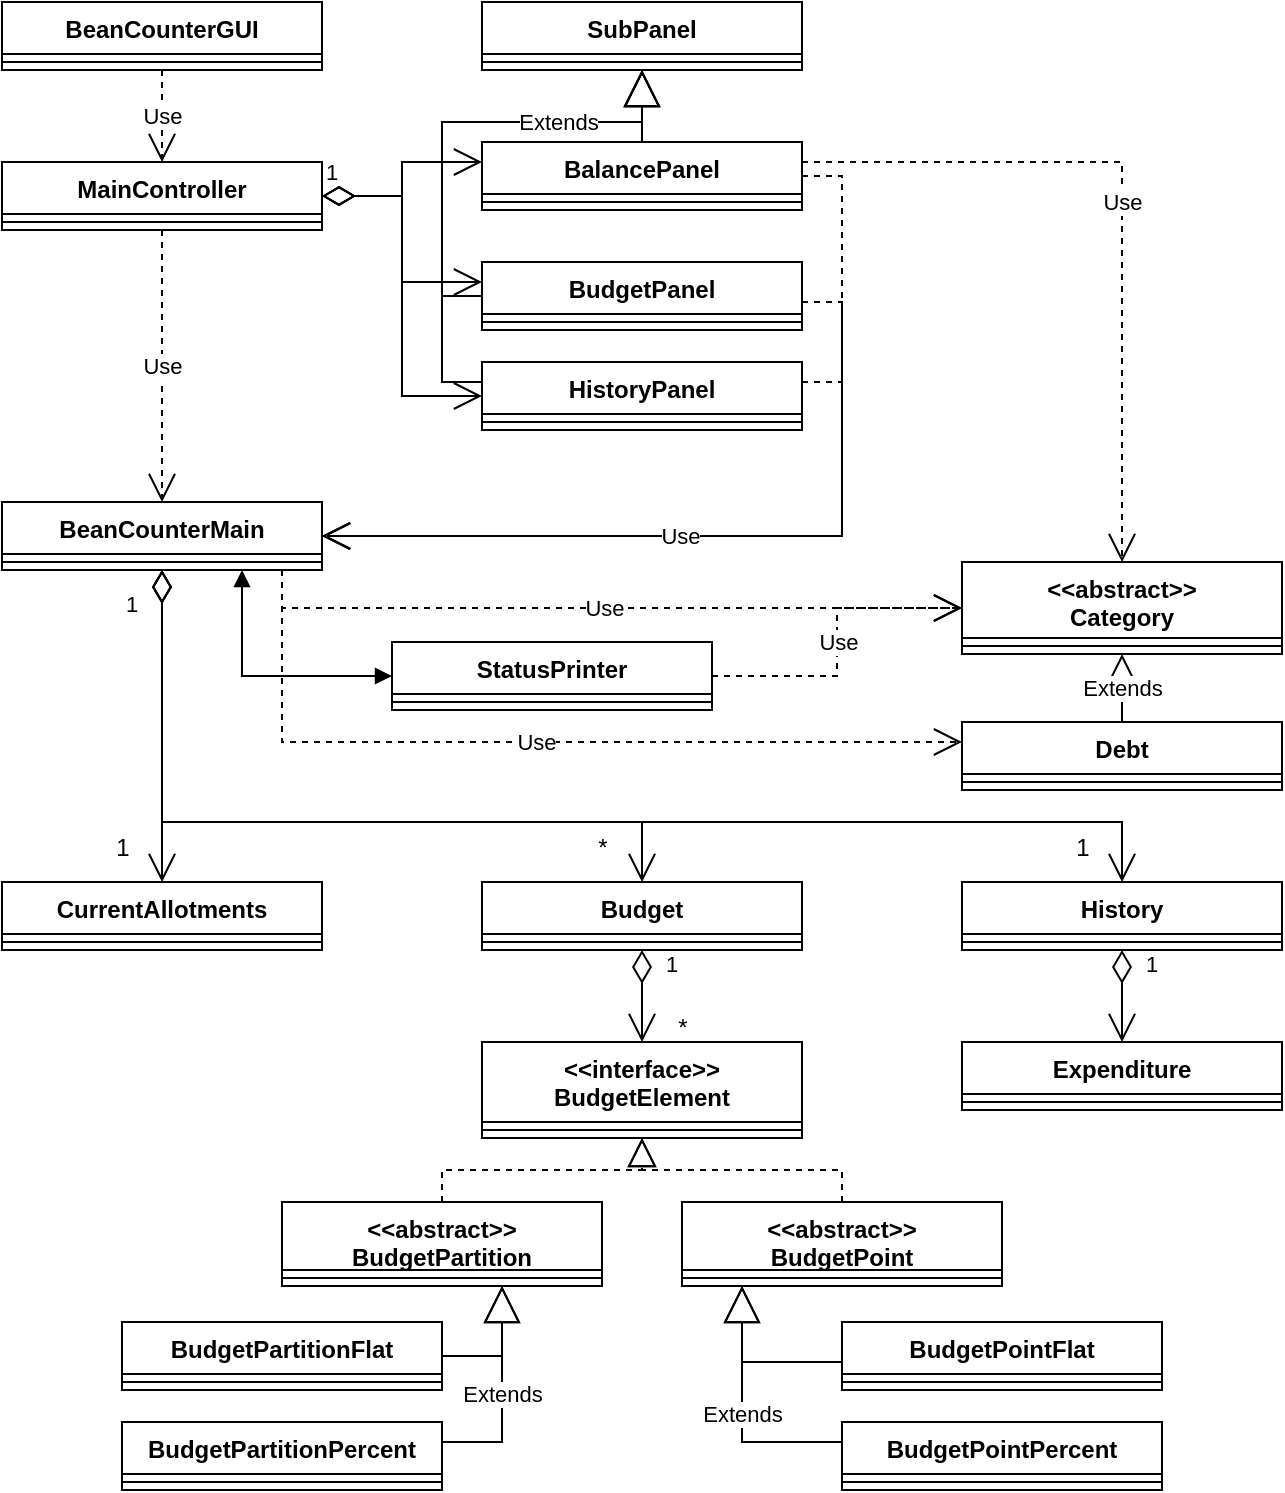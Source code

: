 <mxfile version="27.0.2">
  <diagram id="C5RBs43oDa-KdzZeNtuy" name="Page-1">
    <mxGraphModel dx="708" dy="489" grid="1" gridSize="10" guides="1" tooltips="1" connect="1" arrows="1" fold="1" page="1" pageScale="1" pageWidth="827" pageHeight="1169" math="0" shadow="0">
      <root>
        <mxCell id="WIyWlLk6GJQsqaUBKTNV-0" />
        <mxCell id="WIyWlLk6GJQsqaUBKTNV-1" parent="WIyWlLk6GJQsqaUBKTNV-0" />
        <mxCell id="CaW2SpWA9PwHgz2EBgl_-0" value="BeanCounterGUI" style="swimlane;fontStyle=1;align=center;verticalAlign=top;childLayout=stackLayout;horizontal=1;startSize=26;horizontalStack=0;resizeParent=1;resizeParentMax=0;resizeLast=0;collapsible=1;marginBottom=0;whiteSpace=wrap;html=1;" parent="WIyWlLk6GJQsqaUBKTNV-1" vertex="1">
          <mxGeometry x="40" y="40" width="160" height="34" as="geometry" />
        </mxCell>
        <mxCell id="CaW2SpWA9PwHgz2EBgl_-2" value="" style="line;strokeWidth=1;fillColor=none;align=left;verticalAlign=middle;spacingTop=-1;spacingLeft=3;spacingRight=3;rotatable=0;labelPosition=right;points=[];portConstraint=eastwest;strokeColor=inherit;" parent="CaW2SpWA9PwHgz2EBgl_-0" vertex="1">
          <mxGeometry y="26" width="160" height="8" as="geometry" />
        </mxCell>
        <mxCell id="CaW2SpWA9PwHgz2EBgl_-4" value="MainController" style="swimlane;fontStyle=1;align=center;verticalAlign=top;childLayout=stackLayout;horizontal=1;startSize=26;horizontalStack=0;resizeParent=1;resizeParentMax=0;resizeLast=0;collapsible=1;marginBottom=0;whiteSpace=wrap;html=1;" parent="WIyWlLk6GJQsqaUBKTNV-1" vertex="1">
          <mxGeometry x="40" y="120" width="160" height="34" as="geometry" />
        </mxCell>
        <mxCell id="CaW2SpWA9PwHgz2EBgl_-5" value="" style="line;strokeWidth=1;fillColor=none;align=left;verticalAlign=middle;spacingTop=-1;spacingLeft=3;spacingRight=3;rotatable=0;labelPosition=right;points=[];portConstraint=eastwest;strokeColor=inherit;" parent="CaW2SpWA9PwHgz2EBgl_-4" vertex="1">
          <mxGeometry y="26" width="160" height="8" as="geometry" />
        </mxCell>
        <mxCell id="CaW2SpWA9PwHgz2EBgl_-6" value="BalancePanel" style="swimlane;fontStyle=1;align=center;verticalAlign=top;childLayout=stackLayout;horizontal=1;startSize=26;horizontalStack=0;resizeParent=1;resizeParentMax=0;resizeLast=0;collapsible=1;marginBottom=0;whiteSpace=wrap;html=1;" parent="WIyWlLk6GJQsqaUBKTNV-1" vertex="1">
          <mxGeometry x="280" y="110" width="160" height="34" as="geometry" />
        </mxCell>
        <mxCell id="CaW2SpWA9PwHgz2EBgl_-7" value="" style="line;strokeWidth=1;fillColor=none;align=left;verticalAlign=middle;spacingTop=-1;spacingLeft=3;spacingRight=3;rotatable=0;labelPosition=right;points=[];portConstraint=eastwest;strokeColor=inherit;" parent="CaW2SpWA9PwHgz2EBgl_-6" vertex="1">
          <mxGeometry y="26" width="160" height="8" as="geometry" />
        </mxCell>
        <mxCell id="CaW2SpWA9PwHgz2EBgl_-8" value="BudgetPanel" style="swimlane;fontStyle=1;align=center;verticalAlign=top;childLayout=stackLayout;horizontal=1;startSize=26;horizontalStack=0;resizeParent=1;resizeParentMax=0;resizeLast=0;collapsible=1;marginBottom=0;whiteSpace=wrap;html=1;" parent="WIyWlLk6GJQsqaUBKTNV-1" vertex="1">
          <mxGeometry x="280" y="170" width="160" height="34" as="geometry" />
        </mxCell>
        <mxCell id="CaW2SpWA9PwHgz2EBgl_-9" value="" style="line;strokeWidth=1;fillColor=none;align=left;verticalAlign=middle;spacingTop=-1;spacingLeft=3;spacingRight=3;rotatable=0;labelPosition=right;points=[];portConstraint=eastwest;strokeColor=inherit;" parent="CaW2SpWA9PwHgz2EBgl_-8" vertex="1">
          <mxGeometry y="26" width="160" height="8" as="geometry" />
        </mxCell>
        <mxCell id="CaW2SpWA9PwHgz2EBgl_-10" value="HistoryPanel" style="swimlane;fontStyle=1;align=center;verticalAlign=top;childLayout=stackLayout;horizontal=1;startSize=26;horizontalStack=0;resizeParent=1;resizeParentMax=0;resizeLast=0;collapsible=1;marginBottom=0;whiteSpace=wrap;html=1;" parent="WIyWlLk6GJQsqaUBKTNV-1" vertex="1">
          <mxGeometry x="280" y="220" width="160" height="34" as="geometry" />
        </mxCell>
        <mxCell id="CaW2SpWA9PwHgz2EBgl_-11" value="" style="line;strokeWidth=1;fillColor=none;align=left;verticalAlign=middle;spacingTop=-1;spacingLeft=3;spacingRight=3;rotatable=0;labelPosition=right;points=[];portConstraint=eastwest;strokeColor=inherit;" parent="CaW2SpWA9PwHgz2EBgl_-10" vertex="1">
          <mxGeometry y="26" width="160" height="8" as="geometry" />
        </mxCell>
        <mxCell id="CaW2SpWA9PwHgz2EBgl_-12" value="SubPanel" style="swimlane;fontStyle=1;align=center;verticalAlign=top;childLayout=stackLayout;horizontal=1;startSize=26;horizontalStack=0;resizeParent=1;resizeParentMax=0;resizeLast=0;collapsible=1;marginBottom=0;whiteSpace=wrap;html=1;" parent="WIyWlLk6GJQsqaUBKTNV-1" vertex="1">
          <mxGeometry x="280" y="40" width="160" height="34" as="geometry" />
        </mxCell>
        <mxCell id="CaW2SpWA9PwHgz2EBgl_-13" value="" style="line;strokeWidth=1;fillColor=none;align=left;verticalAlign=middle;spacingTop=-1;spacingLeft=3;spacingRight=3;rotatable=0;labelPosition=right;points=[];portConstraint=eastwest;strokeColor=inherit;" parent="CaW2SpWA9PwHgz2EBgl_-12" vertex="1">
          <mxGeometry y="26" width="160" height="8" as="geometry" />
        </mxCell>
        <mxCell id="CaW2SpWA9PwHgz2EBgl_-14" value="" style="endArrow=block;endSize=16;endFill=0;html=1;rounded=0;edgeStyle=orthogonalEdgeStyle;" parent="WIyWlLk6GJQsqaUBKTNV-1" source="CaW2SpWA9PwHgz2EBgl_-6" target="CaW2SpWA9PwHgz2EBgl_-12" edge="1">
          <mxGeometry width="160" relative="1" as="geometry">
            <mxPoint x="230" y="200" as="sourcePoint" />
            <mxPoint x="390" y="200" as="targetPoint" />
          </mxGeometry>
        </mxCell>
        <mxCell id="CaW2SpWA9PwHgz2EBgl_-16" value="" style="endArrow=block;endSize=16;endFill=0;html=1;rounded=0;edgeStyle=orthogonalEdgeStyle;" parent="WIyWlLk6GJQsqaUBKTNV-1" source="CaW2SpWA9PwHgz2EBgl_-8" target="CaW2SpWA9PwHgz2EBgl_-12" edge="1">
          <mxGeometry width="160" relative="1" as="geometry">
            <mxPoint x="380" y="130" as="sourcePoint" />
            <mxPoint x="380" y="94" as="targetPoint" />
            <Array as="points">
              <mxPoint x="260" y="187" />
              <mxPoint x="260" y="100" />
              <mxPoint x="360" y="100" />
            </Array>
          </mxGeometry>
        </mxCell>
        <mxCell id="CaW2SpWA9PwHgz2EBgl_-17" value="Extends" style="endArrow=block;endSize=16;endFill=0;html=1;rounded=0;edgeStyle=orthogonalEdgeStyle;" parent="WIyWlLk6GJQsqaUBKTNV-1" source="CaW2SpWA9PwHgz2EBgl_-10" target="CaW2SpWA9PwHgz2EBgl_-12" edge="1">
          <mxGeometry x="0.502" width="160" relative="1" as="geometry">
            <mxPoint x="290" y="197" as="sourcePoint" />
            <mxPoint x="290" y="67" as="targetPoint" />
            <Array as="points">
              <mxPoint x="260" y="230" />
              <mxPoint x="260" y="100" />
              <mxPoint x="360" y="100" />
            </Array>
            <mxPoint as="offset" />
          </mxGeometry>
        </mxCell>
        <mxCell id="CaW2SpWA9PwHgz2EBgl_-18" value="1" style="endArrow=open;html=1;endSize=12;startArrow=diamondThin;startSize=14;startFill=0;edgeStyle=orthogonalEdgeStyle;align=left;verticalAlign=bottom;rounded=0;" parent="WIyWlLk6GJQsqaUBKTNV-1" source="CaW2SpWA9PwHgz2EBgl_-4" target="CaW2SpWA9PwHgz2EBgl_-6" edge="1">
          <mxGeometry x="-1" y="3" relative="1" as="geometry">
            <mxPoint x="230" y="200" as="sourcePoint" />
            <mxPoint x="390" y="200" as="targetPoint" />
            <Array as="points">
              <mxPoint x="240" y="137" />
              <mxPoint x="240" y="120" />
            </Array>
          </mxGeometry>
        </mxCell>
        <mxCell id="CaW2SpWA9PwHgz2EBgl_-19" value="1" style="endArrow=open;html=1;endSize=12;startArrow=diamondThin;startSize=14;startFill=0;edgeStyle=orthogonalEdgeStyle;align=left;verticalAlign=bottom;rounded=0;" parent="WIyWlLk6GJQsqaUBKTNV-1" source="CaW2SpWA9PwHgz2EBgl_-4" target="CaW2SpWA9PwHgz2EBgl_-8" edge="1">
          <mxGeometry x="-1" y="3" relative="1" as="geometry">
            <mxPoint x="210" y="147" as="sourcePoint" />
            <mxPoint x="290" y="67" as="targetPoint" />
            <Array as="points">
              <mxPoint x="240" y="137" />
              <mxPoint x="240" y="180" />
            </Array>
          </mxGeometry>
        </mxCell>
        <mxCell id="CaW2SpWA9PwHgz2EBgl_-21" value="1" style="endArrow=open;html=1;endSize=12;startArrow=diamondThin;startSize=14;startFill=0;edgeStyle=orthogonalEdgeStyle;align=left;verticalAlign=bottom;rounded=0;" parent="WIyWlLk6GJQsqaUBKTNV-1" source="CaW2SpWA9PwHgz2EBgl_-4" target="CaW2SpWA9PwHgz2EBgl_-10" edge="1">
          <mxGeometry x="-1" y="3" relative="1" as="geometry">
            <mxPoint x="140" y="300" as="sourcePoint" />
            <mxPoint x="220" y="220" as="targetPoint" />
            <Array as="points">
              <mxPoint x="240" y="137" />
              <mxPoint x="240" y="237" />
            </Array>
          </mxGeometry>
        </mxCell>
        <mxCell id="CaW2SpWA9PwHgz2EBgl_-22" value="BeanCounterMain" style="swimlane;fontStyle=1;align=center;verticalAlign=top;childLayout=stackLayout;horizontal=1;startSize=26;horizontalStack=0;resizeParent=1;resizeParentMax=0;resizeLast=0;collapsible=1;marginBottom=0;whiteSpace=wrap;html=1;" parent="WIyWlLk6GJQsqaUBKTNV-1" vertex="1">
          <mxGeometry x="40" y="290" width="160" height="34" as="geometry" />
        </mxCell>
        <mxCell id="CaW2SpWA9PwHgz2EBgl_-23" value="" style="line;strokeWidth=1;fillColor=none;align=left;verticalAlign=middle;spacingTop=-1;spacingLeft=3;spacingRight=3;rotatable=0;labelPosition=right;points=[];portConstraint=eastwest;strokeColor=inherit;" parent="CaW2SpWA9PwHgz2EBgl_-22" vertex="1">
          <mxGeometry y="26" width="160" height="8" as="geometry" />
        </mxCell>
        <mxCell id="CaW2SpWA9PwHgz2EBgl_-24" value="Use" style="endArrow=open;endSize=12;dashed=1;html=1;rounded=0;" parent="WIyWlLk6GJQsqaUBKTNV-1" source="CaW2SpWA9PwHgz2EBgl_-4" target="CaW2SpWA9PwHgz2EBgl_-22" edge="1">
          <mxGeometry width="160" relative="1" as="geometry">
            <mxPoint x="230" y="270" as="sourcePoint" />
            <mxPoint x="390" y="270" as="targetPoint" />
          </mxGeometry>
        </mxCell>
        <mxCell id="CaW2SpWA9PwHgz2EBgl_-25" value="" style="endArrow=open;endSize=12;dashed=1;html=1;rounded=0;edgeStyle=orthogonalEdgeStyle;" parent="WIyWlLk6GJQsqaUBKTNV-1" source="CaW2SpWA9PwHgz2EBgl_-8" target="CaW2SpWA9PwHgz2EBgl_-22" edge="1">
          <mxGeometry width="160" relative="1" as="geometry">
            <mxPoint x="130" y="164" as="sourcePoint" />
            <mxPoint x="130" y="300" as="targetPoint" />
            <Array as="points">
              <mxPoint x="460" y="190" />
              <mxPoint x="460" y="307" />
            </Array>
          </mxGeometry>
        </mxCell>
        <mxCell id="CaW2SpWA9PwHgz2EBgl_-26" value="" style="endArrow=open;endSize=12;dashed=1;html=1;rounded=0;edgeStyle=orthogonalEdgeStyle;" parent="WIyWlLk6GJQsqaUBKTNV-1" source="CaW2SpWA9PwHgz2EBgl_-6" target="CaW2SpWA9PwHgz2EBgl_-22" edge="1">
          <mxGeometry width="160" relative="1" as="geometry">
            <mxPoint x="450" y="67" as="sourcePoint" />
            <mxPoint x="210" y="317" as="targetPoint" />
            <Array as="points">
              <mxPoint x="460" y="127" />
              <mxPoint x="460" y="307" />
            </Array>
          </mxGeometry>
        </mxCell>
        <mxCell id="CaW2SpWA9PwHgz2EBgl_-28" value="Use" style="endArrow=open;endSize=12;dashed=1;html=1;rounded=0;edgeStyle=orthogonalEdgeStyle;" parent="WIyWlLk6GJQsqaUBKTNV-1" source="CaW2SpWA9PwHgz2EBgl_-10" target="CaW2SpWA9PwHgz2EBgl_-22" edge="1">
          <mxGeometry width="160" relative="1" as="geometry">
            <mxPoint x="460" y="77" as="sourcePoint" />
            <mxPoint x="220" y="327" as="targetPoint" />
            <Array as="points">
              <mxPoint x="460" y="230" />
              <mxPoint x="460" y="307" />
            </Array>
          </mxGeometry>
        </mxCell>
        <mxCell id="CaW2SpWA9PwHgz2EBgl_-31" value="Use" style="endArrow=open;endSize=12;dashed=1;html=1;rounded=0;" parent="WIyWlLk6GJQsqaUBKTNV-1" source="CaW2SpWA9PwHgz2EBgl_-0" target="CaW2SpWA9PwHgz2EBgl_-4" edge="1">
          <mxGeometry width="160" relative="1" as="geometry">
            <mxPoint x="130" y="164" as="sourcePoint" />
            <mxPoint x="130" y="300" as="targetPoint" />
          </mxGeometry>
        </mxCell>
        <mxCell id="BozGmptZvEDiamx5jsZJ-0" value="&lt;div&gt;&amp;lt;&amp;lt;abstract&amp;gt;&amp;gt;&lt;/div&gt;Category" style="swimlane;fontStyle=1;align=center;verticalAlign=top;childLayout=stackLayout;horizontal=1;startSize=38;horizontalStack=0;resizeParent=1;resizeParentMax=0;resizeLast=0;collapsible=1;marginBottom=0;whiteSpace=wrap;html=1;" parent="WIyWlLk6GJQsqaUBKTNV-1" vertex="1">
          <mxGeometry x="520" y="320" width="160" height="46" as="geometry" />
        </mxCell>
        <mxCell id="BozGmptZvEDiamx5jsZJ-1" value="" style="line;strokeWidth=1;fillColor=none;align=left;verticalAlign=middle;spacingTop=-1;spacingLeft=3;spacingRight=3;rotatable=0;labelPosition=right;points=[];portConstraint=eastwest;strokeColor=inherit;" parent="BozGmptZvEDiamx5jsZJ-0" vertex="1">
          <mxGeometry y="38" width="160" height="8" as="geometry" />
        </mxCell>
        <mxCell id="BozGmptZvEDiamx5jsZJ-2" value="Budget" style="swimlane;fontStyle=1;align=center;verticalAlign=top;childLayout=stackLayout;horizontal=1;startSize=26;horizontalStack=0;resizeParent=1;resizeParentMax=0;resizeLast=0;collapsible=1;marginBottom=0;whiteSpace=wrap;html=1;" parent="WIyWlLk6GJQsqaUBKTNV-1" vertex="1">
          <mxGeometry x="280" y="480" width="160" height="34" as="geometry" />
        </mxCell>
        <mxCell id="BozGmptZvEDiamx5jsZJ-3" value="" style="line;strokeWidth=1;fillColor=none;align=left;verticalAlign=middle;spacingTop=-1;spacingLeft=3;spacingRight=3;rotatable=0;labelPosition=right;points=[];portConstraint=eastwest;strokeColor=inherit;" parent="BozGmptZvEDiamx5jsZJ-2" vertex="1">
          <mxGeometry y="26" width="160" height="8" as="geometry" />
        </mxCell>
        <mxCell id="BozGmptZvEDiamx5jsZJ-4" value="History" style="swimlane;fontStyle=1;align=center;verticalAlign=top;childLayout=stackLayout;horizontal=1;startSize=26;horizontalStack=0;resizeParent=1;resizeParentMax=0;resizeLast=0;collapsible=1;marginBottom=0;whiteSpace=wrap;html=1;" parent="WIyWlLk6GJQsqaUBKTNV-1" vertex="1">
          <mxGeometry x="520" y="480" width="160" height="34" as="geometry" />
        </mxCell>
        <mxCell id="BozGmptZvEDiamx5jsZJ-5" value="" style="line;strokeWidth=1;fillColor=none;align=left;verticalAlign=middle;spacingTop=-1;spacingLeft=3;spacingRight=3;rotatable=0;labelPosition=right;points=[];portConstraint=eastwest;strokeColor=inherit;" parent="BozGmptZvEDiamx5jsZJ-4" vertex="1">
          <mxGeometry y="26" width="160" height="8" as="geometry" />
        </mxCell>
        <mxCell id="BozGmptZvEDiamx5jsZJ-6" value="CurrentAllotments" style="swimlane;fontStyle=1;align=center;verticalAlign=top;childLayout=stackLayout;horizontal=1;startSize=26;horizontalStack=0;resizeParent=1;resizeParentMax=0;resizeLast=0;collapsible=1;marginBottom=0;whiteSpace=wrap;html=1;" parent="WIyWlLk6GJQsqaUBKTNV-1" vertex="1">
          <mxGeometry x="40" y="480" width="160" height="34" as="geometry" />
        </mxCell>
        <mxCell id="BozGmptZvEDiamx5jsZJ-7" value="" style="line;strokeWidth=1;fillColor=none;align=left;verticalAlign=middle;spacingTop=-1;spacingLeft=3;spacingRight=3;rotatable=0;labelPosition=right;points=[];portConstraint=eastwest;strokeColor=inherit;" parent="BozGmptZvEDiamx5jsZJ-6" vertex="1">
          <mxGeometry y="26" width="160" height="8" as="geometry" />
        </mxCell>
        <mxCell id="BozGmptZvEDiamx5jsZJ-8" value="Debt" style="swimlane;fontStyle=1;align=center;verticalAlign=top;childLayout=stackLayout;horizontal=1;startSize=26;horizontalStack=0;resizeParent=1;resizeParentMax=0;resizeLast=0;collapsible=1;marginBottom=0;whiteSpace=wrap;html=1;" parent="WIyWlLk6GJQsqaUBKTNV-1" vertex="1">
          <mxGeometry x="520" y="400" width="160" height="34" as="geometry" />
        </mxCell>
        <mxCell id="BozGmptZvEDiamx5jsZJ-9" value="" style="line;strokeWidth=1;fillColor=none;align=left;verticalAlign=middle;spacingTop=-1;spacingLeft=3;spacingRight=3;rotatable=0;labelPosition=right;points=[];portConstraint=eastwest;strokeColor=inherit;" parent="BozGmptZvEDiamx5jsZJ-8" vertex="1">
          <mxGeometry y="26" width="160" height="8" as="geometry" />
        </mxCell>
        <mxCell id="BozGmptZvEDiamx5jsZJ-10" value="Extends" style="endArrow=block;endSize=16;endFill=0;html=1;rounded=0;" parent="WIyWlLk6GJQsqaUBKTNV-1" source="BozGmptZvEDiamx5jsZJ-8" target="BozGmptZvEDiamx5jsZJ-0" edge="1">
          <mxGeometry width="160" relative="1" as="geometry">
            <mxPoint x="290" y="260" as="sourcePoint" />
            <mxPoint x="450" y="260" as="targetPoint" />
          </mxGeometry>
        </mxCell>
        <mxCell id="BozGmptZvEDiamx5jsZJ-11" value="Use" style="endArrow=open;endSize=12;dashed=1;html=1;rounded=0;edgeStyle=orthogonalEdgeStyle;" parent="WIyWlLk6GJQsqaUBKTNV-1" source="CaW2SpWA9PwHgz2EBgl_-22" target="BozGmptZvEDiamx5jsZJ-0" edge="1">
          <mxGeometry width="160" relative="1" as="geometry">
            <mxPoint x="290" y="260" as="sourcePoint" />
            <mxPoint x="450" y="260" as="targetPoint" />
            <Array as="points">
              <mxPoint x="180" y="343" />
            </Array>
          </mxGeometry>
        </mxCell>
        <mxCell id="BozGmptZvEDiamx5jsZJ-12" value="Use" style="endArrow=open;endSize=12;dashed=1;html=1;rounded=0;edgeStyle=orthogonalEdgeStyle;" parent="WIyWlLk6GJQsqaUBKTNV-1" source="CaW2SpWA9PwHgz2EBgl_-22" target="BozGmptZvEDiamx5jsZJ-8" edge="1">
          <mxGeometry width="160" relative="1" as="geometry">
            <mxPoint x="180" y="334" as="sourcePoint" />
            <mxPoint x="530" y="353" as="targetPoint" />
            <Array as="points">
              <mxPoint x="180" y="410" />
            </Array>
          </mxGeometry>
        </mxCell>
        <mxCell id="BozGmptZvEDiamx5jsZJ-13" value="Use" style="endArrow=open;endSize=12;dashed=1;html=1;rounded=0;edgeStyle=orthogonalEdgeStyle;" parent="WIyWlLk6GJQsqaUBKTNV-1" source="CaW2SpWA9PwHgz2EBgl_-6" target="BozGmptZvEDiamx5jsZJ-0" edge="1">
          <mxGeometry width="160" relative="1" as="geometry">
            <mxPoint x="190" y="344" as="sourcePoint" />
            <mxPoint x="540" y="363" as="targetPoint" />
            <Array as="points">
              <mxPoint x="600" y="120" />
            </Array>
          </mxGeometry>
        </mxCell>
        <mxCell id="BozGmptZvEDiamx5jsZJ-14" value="1" style="endArrow=open;html=1;endSize=12;startArrow=diamondThin;startSize=14;startFill=0;edgeStyle=orthogonalEdgeStyle;align=left;verticalAlign=bottom;rounded=0;" parent="WIyWlLk6GJQsqaUBKTNV-1" source="CaW2SpWA9PwHgz2EBgl_-22" target="BozGmptZvEDiamx5jsZJ-6" edge="1">
          <mxGeometry x="-0.667" y="-20" relative="1" as="geometry">
            <mxPoint x="290" y="350" as="sourcePoint" />
            <mxPoint x="450" y="350" as="targetPoint" />
            <mxPoint as="offset" />
          </mxGeometry>
        </mxCell>
        <mxCell id="BozGmptZvEDiamx5jsZJ-15" value="1" style="endArrow=open;html=1;endSize=12;startArrow=diamondThin;startSize=14;startFill=0;edgeStyle=orthogonalEdgeStyle;align=left;verticalAlign=bottom;rounded=0;" parent="WIyWlLk6GJQsqaUBKTNV-1" source="CaW2SpWA9PwHgz2EBgl_-22" target="BozGmptZvEDiamx5jsZJ-2" edge="1">
          <mxGeometry x="-0.869" y="-20" relative="1" as="geometry">
            <mxPoint x="130" y="334" as="sourcePoint" />
            <mxPoint x="130" y="490" as="targetPoint" />
            <mxPoint as="offset" />
            <Array as="points">
              <mxPoint x="120" y="450" />
              <mxPoint x="360" y="450" />
            </Array>
          </mxGeometry>
        </mxCell>
        <mxCell id="BozGmptZvEDiamx5jsZJ-16" value="1" style="endArrow=open;html=1;endSize=12;startArrow=diamondThin;startSize=14;startFill=0;edgeStyle=orthogonalEdgeStyle;align=left;verticalAlign=bottom;rounded=0;" parent="WIyWlLk6GJQsqaUBKTNV-1" source="CaW2SpWA9PwHgz2EBgl_-22" target="BozGmptZvEDiamx5jsZJ-4" edge="1">
          <mxGeometry x="-0.918" y="-20" relative="1" as="geometry">
            <mxPoint x="130" y="334" as="sourcePoint" />
            <mxPoint x="370" y="490" as="targetPoint" />
            <mxPoint as="offset" />
            <Array as="points">
              <mxPoint x="120" y="450" />
              <mxPoint x="600" y="450" />
            </Array>
          </mxGeometry>
        </mxCell>
        <mxCell id="BozGmptZvEDiamx5jsZJ-17" value="1" style="text;html=1;align=center;verticalAlign=middle;resizable=0;points=[];autosize=1;strokeColor=none;fillColor=none;" parent="WIyWlLk6GJQsqaUBKTNV-1" vertex="1">
          <mxGeometry x="85" y="448" width="30" height="30" as="geometry" />
        </mxCell>
        <mxCell id="BozGmptZvEDiamx5jsZJ-18" value="*" style="text;html=1;align=center;verticalAlign=middle;resizable=0;points=[];autosize=1;strokeColor=none;fillColor=none;" parent="WIyWlLk6GJQsqaUBKTNV-1" vertex="1">
          <mxGeometry x="325" y="448" width="30" height="30" as="geometry" />
        </mxCell>
        <mxCell id="BozGmptZvEDiamx5jsZJ-19" value="1" style="text;html=1;align=center;verticalAlign=middle;resizable=0;points=[];autosize=1;strokeColor=none;fillColor=none;" parent="WIyWlLk6GJQsqaUBKTNV-1" vertex="1">
          <mxGeometry x="565" y="448" width="30" height="30" as="geometry" />
        </mxCell>
        <mxCell id="BozGmptZvEDiamx5jsZJ-20" value="&lt;div&gt;&amp;lt;&amp;lt;interface&amp;gt;&amp;gt;&lt;/div&gt;BudgetElement" style="swimlane;fontStyle=1;align=center;verticalAlign=top;childLayout=stackLayout;horizontal=1;startSize=40;horizontalStack=0;resizeParent=1;resizeParentMax=0;resizeLast=0;collapsible=1;marginBottom=0;whiteSpace=wrap;html=1;" parent="WIyWlLk6GJQsqaUBKTNV-1" vertex="1">
          <mxGeometry x="280" y="560" width="160" height="48" as="geometry" />
        </mxCell>
        <mxCell id="BozGmptZvEDiamx5jsZJ-21" value="" style="line;strokeWidth=1;fillColor=none;align=left;verticalAlign=middle;spacingTop=-1;spacingLeft=3;spacingRight=3;rotatable=0;labelPosition=right;points=[];portConstraint=eastwest;strokeColor=inherit;" parent="BozGmptZvEDiamx5jsZJ-20" vertex="1">
          <mxGeometry y="40" width="160" height="8" as="geometry" />
        </mxCell>
        <mxCell id="BozGmptZvEDiamx5jsZJ-22" value="&lt;div&gt;&amp;lt;&amp;lt;abstract&amp;gt;&amp;gt;&lt;/div&gt;BudgetPartition" style="swimlane;fontStyle=1;align=center;verticalAlign=top;childLayout=stackLayout;horizontal=1;startSize=34;horizontalStack=0;resizeParent=1;resizeParentMax=0;resizeLast=0;collapsible=1;marginBottom=0;whiteSpace=wrap;html=1;" parent="WIyWlLk6GJQsqaUBKTNV-1" vertex="1">
          <mxGeometry x="180" y="640" width="160" height="42" as="geometry" />
        </mxCell>
        <mxCell id="BozGmptZvEDiamx5jsZJ-23" value="" style="line;strokeWidth=1;fillColor=none;align=left;verticalAlign=middle;spacingTop=-1;spacingLeft=3;spacingRight=3;rotatable=0;labelPosition=right;points=[];portConstraint=eastwest;strokeColor=inherit;" parent="BozGmptZvEDiamx5jsZJ-22" vertex="1">
          <mxGeometry y="34" width="160" height="8" as="geometry" />
        </mxCell>
        <mxCell id="BozGmptZvEDiamx5jsZJ-24" value="BudgetPartitionFlat" style="swimlane;fontStyle=1;align=center;verticalAlign=top;childLayout=stackLayout;horizontal=1;startSize=26;horizontalStack=0;resizeParent=1;resizeParentMax=0;resizeLast=0;collapsible=1;marginBottom=0;whiteSpace=wrap;html=1;" parent="WIyWlLk6GJQsqaUBKTNV-1" vertex="1">
          <mxGeometry x="100" y="700" width="160" height="34" as="geometry" />
        </mxCell>
        <mxCell id="BozGmptZvEDiamx5jsZJ-25" value="" style="line;strokeWidth=1;fillColor=none;align=left;verticalAlign=middle;spacingTop=-1;spacingLeft=3;spacingRight=3;rotatable=0;labelPosition=right;points=[];portConstraint=eastwest;strokeColor=inherit;" parent="BozGmptZvEDiamx5jsZJ-24" vertex="1">
          <mxGeometry y="26" width="160" height="8" as="geometry" />
        </mxCell>
        <mxCell id="BozGmptZvEDiamx5jsZJ-26" value="BudgetPartitionPercent" style="swimlane;fontStyle=1;align=center;verticalAlign=top;childLayout=stackLayout;horizontal=1;startSize=26;horizontalStack=0;resizeParent=1;resizeParentMax=0;resizeLast=0;collapsible=1;marginBottom=0;whiteSpace=wrap;html=1;" parent="WIyWlLk6GJQsqaUBKTNV-1" vertex="1">
          <mxGeometry x="100" y="750" width="160" height="34" as="geometry" />
        </mxCell>
        <mxCell id="BozGmptZvEDiamx5jsZJ-27" value="" style="line;strokeWidth=1;fillColor=none;align=left;verticalAlign=middle;spacingTop=-1;spacingLeft=3;spacingRight=3;rotatable=0;labelPosition=right;points=[];portConstraint=eastwest;strokeColor=inherit;" parent="BozGmptZvEDiamx5jsZJ-26" vertex="1">
          <mxGeometry y="26" width="160" height="8" as="geometry" />
        </mxCell>
        <mxCell id="BozGmptZvEDiamx5jsZJ-28" value="&lt;div&gt;&amp;lt;&amp;lt;abstract&amp;gt;&amp;gt;&lt;/div&gt;BudgetPoint" style="swimlane;fontStyle=1;align=center;verticalAlign=top;childLayout=stackLayout;horizontal=1;startSize=34;horizontalStack=0;resizeParent=1;resizeParentMax=0;resizeLast=0;collapsible=1;marginBottom=0;whiteSpace=wrap;html=1;" parent="WIyWlLk6GJQsqaUBKTNV-1" vertex="1">
          <mxGeometry x="380" y="640" width="160" height="42" as="geometry" />
        </mxCell>
        <mxCell id="BozGmptZvEDiamx5jsZJ-29" value="" style="line;strokeWidth=1;fillColor=none;align=left;verticalAlign=middle;spacingTop=-1;spacingLeft=3;spacingRight=3;rotatable=0;labelPosition=right;points=[];portConstraint=eastwest;strokeColor=inherit;" parent="BozGmptZvEDiamx5jsZJ-28" vertex="1">
          <mxGeometry y="34" width="160" height="8" as="geometry" />
        </mxCell>
        <mxCell id="BozGmptZvEDiamx5jsZJ-30" value="BudgetPointFlat" style="swimlane;fontStyle=1;align=center;verticalAlign=top;childLayout=stackLayout;horizontal=1;startSize=26;horizontalStack=0;resizeParent=1;resizeParentMax=0;resizeLast=0;collapsible=1;marginBottom=0;whiteSpace=wrap;html=1;" parent="WIyWlLk6GJQsqaUBKTNV-1" vertex="1">
          <mxGeometry x="460" y="700" width="160" height="34" as="geometry" />
        </mxCell>
        <mxCell id="BozGmptZvEDiamx5jsZJ-31" value="" style="line;strokeWidth=1;fillColor=none;align=left;verticalAlign=middle;spacingTop=-1;spacingLeft=3;spacingRight=3;rotatable=0;labelPosition=right;points=[];portConstraint=eastwest;strokeColor=inherit;" parent="BozGmptZvEDiamx5jsZJ-30" vertex="1">
          <mxGeometry y="26" width="160" height="8" as="geometry" />
        </mxCell>
        <mxCell id="BozGmptZvEDiamx5jsZJ-32" value="BudgetPointPercent" style="swimlane;fontStyle=1;align=center;verticalAlign=top;childLayout=stackLayout;horizontal=1;startSize=26;horizontalStack=0;resizeParent=1;resizeParentMax=0;resizeLast=0;collapsible=1;marginBottom=0;whiteSpace=wrap;html=1;" parent="WIyWlLk6GJQsqaUBKTNV-1" vertex="1">
          <mxGeometry x="460" y="750" width="160" height="34" as="geometry" />
        </mxCell>
        <mxCell id="BozGmptZvEDiamx5jsZJ-33" value="" style="line;strokeWidth=1;fillColor=none;align=left;verticalAlign=middle;spacingTop=-1;spacingLeft=3;spacingRight=3;rotatable=0;labelPosition=right;points=[];portConstraint=eastwest;strokeColor=inherit;" parent="BozGmptZvEDiamx5jsZJ-32" vertex="1">
          <mxGeometry y="26" width="160" height="8" as="geometry" />
        </mxCell>
        <mxCell id="BozGmptZvEDiamx5jsZJ-34" value="1" style="endArrow=open;html=1;endSize=12;startArrow=diamondThin;startSize=14;startFill=0;edgeStyle=orthogonalEdgeStyle;align=left;verticalAlign=bottom;rounded=0;" parent="WIyWlLk6GJQsqaUBKTNV-1" source="BozGmptZvEDiamx5jsZJ-2" target="BozGmptZvEDiamx5jsZJ-20" edge="1">
          <mxGeometry x="-0.304" y="10" relative="1" as="geometry">
            <mxPoint x="290" y="530" as="sourcePoint" />
            <mxPoint x="450" y="530" as="targetPoint" />
            <mxPoint as="offset" />
          </mxGeometry>
        </mxCell>
        <mxCell id="BozGmptZvEDiamx5jsZJ-35" value="*" style="text;html=1;align=center;verticalAlign=middle;resizable=0;points=[];autosize=1;strokeColor=none;fillColor=none;" parent="WIyWlLk6GJQsqaUBKTNV-1" vertex="1">
          <mxGeometry x="365" y="538" width="30" height="30" as="geometry" />
        </mxCell>
        <mxCell id="BozGmptZvEDiamx5jsZJ-36" value="" style="endArrow=block;endSize=16;endFill=0;html=1;rounded=0;edgeStyle=orthogonalEdgeStyle;" parent="WIyWlLk6GJQsqaUBKTNV-1" source="BozGmptZvEDiamx5jsZJ-24" target="BozGmptZvEDiamx5jsZJ-22" edge="1">
          <mxGeometry width="160" relative="1" as="geometry">
            <mxPoint x="290" y="530" as="sourcePoint" />
            <mxPoint x="450" y="530" as="targetPoint" />
            <Array as="points">
              <mxPoint x="290" y="717" />
            </Array>
          </mxGeometry>
        </mxCell>
        <mxCell id="BozGmptZvEDiamx5jsZJ-43" value="Extends" style="endArrow=block;endSize=16;endFill=0;html=1;rounded=0;edgeStyle=orthogonalEdgeStyle;" parent="WIyWlLk6GJQsqaUBKTNV-1" source="BozGmptZvEDiamx5jsZJ-26" target="BozGmptZvEDiamx5jsZJ-22" edge="1">
          <mxGeometry width="160" relative="1" as="geometry">
            <mxPoint x="270" y="727" as="sourcePoint" />
            <mxPoint x="290" y="692" as="targetPoint" />
            <Array as="points">
              <mxPoint x="290" y="760" />
            </Array>
          </mxGeometry>
        </mxCell>
        <mxCell id="BozGmptZvEDiamx5jsZJ-44" value="" style="endArrow=block;endSize=16;endFill=0;html=1;rounded=0;edgeStyle=orthogonalEdgeStyle;" parent="WIyWlLk6GJQsqaUBKTNV-1" source="BozGmptZvEDiamx5jsZJ-30" target="BozGmptZvEDiamx5jsZJ-28" edge="1">
          <mxGeometry width="160" relative="1" as="geometry">
            <mxPoint x="280" y="737" as="sourcePoint" />
            <mxPoint x="300" y="702" as="targetPoint" />
            <Array as="points">
              <mxPoint x="410" y="720" />
            </Array>
          </mxGeometry>
        </mxCell>
        <mxCell id="BozGmptZvEDiamx5jsZJ-45" value="Extends" style="endArrow=block;endSize=16;endFill=0;html=1;rounded=0;edgeStyle=orthogonalEdgeStyle;" parent="WIyWlLk6GJQsqaUBKTNV-1" source="BozGmptZvEDiamx5jsZJ-32" target="BozGmptZvEDiamx5jsZJ-28" edge="1">
          <mxGeometry width="160" relative="1" as="geometry">
            <mxPoint x="290" y="747" as="sourcePoint" />
            <mxPoint x="310" y="712" as="targetPoint" />
            <Array as="points">
              <mxPoint x="410" y="760" />
            </Array>
          </mxGeometry>
        </mxCell>
        <mxCell id="BozGmptZvEDiamx5jsZJ-47" value="" style="endArrow=block;dashed=1;endFill=0;endSize=12;html=1;rounded=0;edgeStyle=orthogonalEdgeStyle;" parent="WIyWlLk6GJQsqaUBKTNV-1" source="BozGmptZvEDiamx5jsZJ-22" target="BozGmptZvEDiamx5jsZJ-20" edge="1">
          <mxGeometry width="160" relative="1" as="geometry">
            <mxPoint x="290" y="530" as="sourcePoint" />
            <mxPoint x="450" y="530" as="targetPoint" />
          </mxGeometry>
        </mxCell>
        <mxCell id="BozGmptZvEDiamx5jsZJ-48" value="" style="endArrow=block;dashed=1;endFill=0;endSize=12;html=1;rounded=0;edgeStyle=orthogonalEdgeStyle;" parent="WIyWlLk6GJQsqaUBKTNV-1" source="BozGmptZvEDiamx5jsZJ-28" target="BozGmptZvEDiamx5jsZJ-20" edge="1">
          <mxGeometry width="160" relative="1" as="geometry">
            <mxPoint x="270" y="650" as="sourcePoint" />
            <mxPoint x="370" y="618" as="targetPoint" />
          </mxGeometry>
        </mxCell>
        <mxCell id="BozGmptZvEDiamx5jsZJ-49" value="Expenditure" style="swimlane;fontStyle=1;align=center;verticalAlign=top;childLayout=stackLayout;horizontal=1;startSize=26;horizontalStack=0;resizeParent=1;resizeParentMax=0;resizeLast=0;collapsible=1;marginBottom=0;whiteSpace=wrap;html=1;" parent="WIyWlLk6GJQsqaUBKTNV-1" vertex="1">
          <mxGeometry x="520" y="560" width="160" height="34" as="geometry" />
        </mxCell>
        <mxCell id="BozGmptZvEDiamx5jsZJ-50" value="" style="line;strokeWidth=1;fillColor=none;align=left;verticalAlign=middle;spacingTop=-1;spacingLeft=3;spacingRight=3;rotatable=0;labelPosition=right;points=[];portConstraint=eastwest;strokeColor=inherit;" parent="BozGmptZvEDiamx5jsZJ-49" vertex="1">
          <mxGeometry y="26" width="160" height="8" as="geometry" />
        </mxCell>
        <mxCell id="BozGmptZvEDiamx5jsZJ-51" value="1" style="endArrow=open;html=1;endSize=12;startArrow=diamondThin;startSize=14;startFill=0;edgeStyle=orthogonalEdgeStyle;align=left;verticalAlign=bottom;rounded=0;" parent="WIyWlLk6GJQsqaUBKTNV-1" source="BozGmptZvEDiamx5jsZJ-4" target="BozGmptZvEDiamx5jsZJ-49" edge="1">
          <mxGeometry x="-0.304" y="10" relative="1" as="geometry">
            <mxPoint x="300" y="420" as="sourcePoint" />
            <mxPoint x="460" y="420" as="targetPoint" />
            <mxPoint as="offset" />
          </mxGeometry>
        </mxCell>
        <mxCell id="HLi05LYExlfNZqwhAGC6-0" value="StatusPrinter" style="swimlane;fontStyle=1;align=center;verticalAlign=top;childLayout=stackLayout;horizontal=1;startSize=26;horizontalStack=0;resizeParent=1;resizeParentMax=0;resizeLast=0;collapsible=1;marginBottom=0;whiteSpace=wrap;html=1;" vertex="1" parent="WIyWlLk6GJQsqaUBKTNV-1">
          <mxGeometry x="235" y="360" width="160" height="34" as="geometry" />
        </mxCell>
        <mxCell id="HLi05LYExlfNZqwhAGC6-1" value="" style="line;strokeWidth=1;fillColor=none;align=left;verticalAlign=middle;spacingTop=-1;spacingLeft=3;spacingRight=3;rotatable=0;labelPosition=right;points=[];portConstraint=eastwest;strokeColor=inherit;" vertex="1" parent="HLi05LYExlfNZqwhAGC6-0">
          <mxGeometry y="26" width="160" height="8" as="geometry" />
        </mxCell>
        <mxCell id="HLi05LYExlfNZqwhAGC6-2" value="" style="endArrow=block;startArrow=block;endFill=1;startFill=1;html=1;rounded=0;edgeStyle=orthogonalEdgeStyle;" edge="1" parent="WIyWlLk6GJQsqaUBKTNV-1" source="CaW2SpWA9PwHgz2EBgl_-22" target="HLi05LYExlfNZqwhAGC6-0">
          <mxGeometry width="160" relative="1" as="geometry">
            <mxPoint x="280" y="340" as="sourcePoint" />
            <mxPoint x="440" y="340" as="targetPoint" />
            <Array as="points">
              <mxPoint x="160" y="377" />
            </Array>
          </mxGeometry>
        </mxCell>
        <mxCell id="HLi05LYExlfNZqwhAGC6-3" value="Use" style="endArrow=open;endSize=12;dashed=1;html=1;rounded=0;edgeStyle=orthogonalEdgeStyle;" edge="1" parent="WIyWlLk6GJQsqaUBKTNV-1" source="HLi05LYExlfNZqwhAGC6-0" target="BozGmptZvEDiamx5jsZJ-0">
          <mxGeometry width="160" relative="1" as="geometry">
            <mxPoint x="280" y="340" as="sourcePoint" />
            <mxPoint x="440" y="340" as="targetPoint" />
          </mxGeometry>
        </mxCell>
      </root>
    </mxGraphModel>
  </diagram>
</mxfile>
